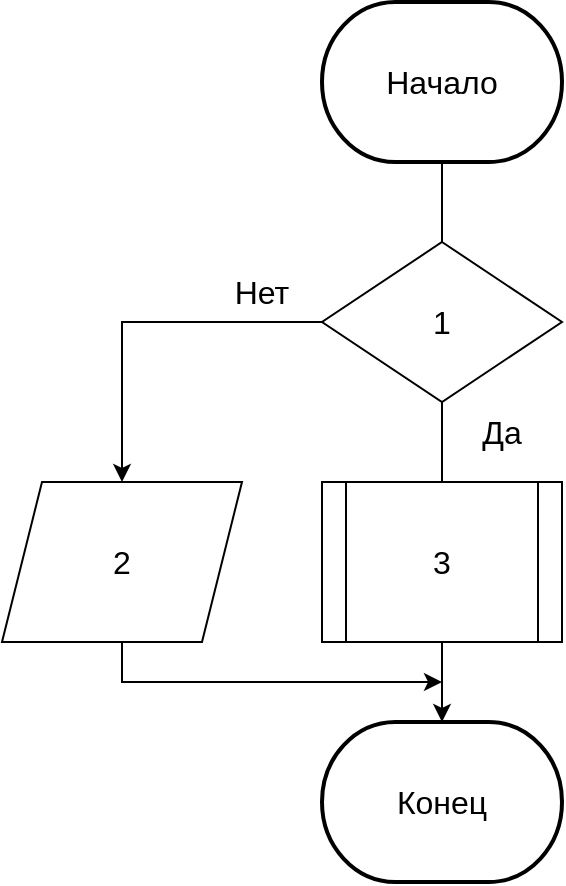 <mxfile version="20.5.1" type="device"><diagram id="bapP7203xiMq4pGoNxuJ" name="Страница 1"><mxGraphModel dx="1038" dy="523" grid="1" gridSize="10" guides="1" tooltips="1" connect="1" arrows="1" fold="1" page="1" pageScale="1" pageWidth="827" pageHeight="1169" math="0" shadow="0"><root><mxCell id="0"/><mxCell id="1" parent="0"/><mxCell id="xWibM8Qsefz-QHoGnPLA-97" value="&lt;font style=&quot;font-size: 16px;&quot;&gt;Конец&lt;/font&gt;" style="strokeWidth=2;html=1;shape=mxgraph.flowchart.terminator;whiteSpace=wrap;" parent="1" vertex="1"><mxGeometry x="320" y="560" width="120" height="80" as="geometry"/></mxCell><mxCell id="xWibM8Qsefz-QHoGnPLA-138" style="edgeStyle=orthogonalEdgeStyle;rounded=0;orthogonalLoop=1;jettySize=auto;html=1;entryX=0.5;entryY=0;entryDx=0;entryDy=0;fontSize=16;endArrow=none;endFill=0;" parent="1" source="xWibM8Qsefz-QHoGnPLA-139" target="xWibM8Qsefz-QHoGnPLA-152" edge="1"><mxGeometry relative="1" as="geometry"><mxPoint x="380" y="320" as="targetPoint"/></mxGeometry></mxCell><mxCell id="xWibM8Qsefz-QHoGnPLA-139" value="&lt;font style=&quot;font-size: 16px;&quot;&gt;Начало&lt;/font&gt;" style="strokeWidth=2;html=1;shape=mxgraph.flowchart.terminator;whiteSpace=wrap;" parent="1" vertex="1"><mxGeometry x="320" y="200" width="120" height="80" as="geometry"/></mxCell><mxCell id="xWibM8Qsefz-QHoGnPLA-151" style="edgeStyle=orthogonalEdgeStyle;rounded=0;orthogonalLoop=1;jettySize=auto;html=1;fontSize=16;entryX=0.5;entryY=0;entryDx=0;entryDy=0;" parent="1" source="xWibM8Qsefz-QHoGnPLA-152" edge="1" target="xWibM8Qsefz-QHoGnPLA-174"><mxGeometry relative="1" as="geometry"><Array as="points"><mxPoint x="220" y="360"/></Array><mxPoint x="260" y="400" as="targetPoint"/></mxGeometry></mxCell><mxCell id="P3Dr8Wd2fHU77WOkmJTu-1" style="edgeStyle=orthogonalEdgeStyle;rounded=0;orthogonalLoop=1;jettySize=auto;html=1;entryX=0.5;entryY=0;entryDx=0;entryDy=0;endArrow=none;endFill=0;" edge="1" parent="1" source="xWibM8Qsefz-QHoGnPLA-152" target="xWibM8Qsefz-QHoGnPLA-171"><mxGeometry relative="1" as="geometry"/></mxCell><mxCell id="xWibM8Qsefz-QHoGnPLA-152" value="1" style="rhombus;whiteSpace=wrap;html=1;fontSize=16;" parent="1" vertex="1"><mxGeometry x="320" y="320" width="120" height="80" as="geometry"/></mxCell><mxCell id="xWibM8Qsefz-QHoGnPLA-153" value="Да" style="text;html=1;strokeColor=none;fillColor=none;align=center;verticalAlign=middle;whiteSpace=wrap;rounded=0;fontSize=16;" parent="1" vertex="1"><mxGeometry x="380" y="400" width="60" height="30" as="geometry"/></mxCell><mxCell id="xWibM8Qsefz-QHoGnPLA-154" value="Нет" style="text;html=1;strokeColor=none;fillColor=none;align=center;verticalAlign=middle;whiteSpace=wrap;rounded=0;fontSize=16;" parent="1" vertex="1"><mxGeometry x="260" y="330" width="60" height="30" as="geometry"/></mxCell><mxCell id="P3Dr8Wd2fHU77WOkmJTu-2" style="edgeStyle=orthogonalEdgeStyle;rounded=0;orthogonalLoop=1;jettySize=auto;html=1;entryX=0.5;entryY=0;entryDx=0;entryDy=0;entryPerimeter=0;endArrow=classic;endFill=1;" edge="1" parent="1" source="xWibM8Qsefz-QHoGnPLA-171" target="xWibM8Qsefz-QHoGnPLA-97"><mxGeometry relative="1" as="geometry"/></mxCell><mxCell id="xWibM8Qsefz-QHoGnPLA-171" value="3" style="shape=process;whiteSpace=wrap;html=1;backgroundOutline=1;fontSize=16;" parent="1" vertex="1"><mxGeometry x="320" y="440" width="120" height="80" as="geometry"/></mxCell><mxCell id="P3Dr8Wd2fHU77WOkmJTu-4" style="edgeStyle=orthogonalEdgeStyle;rounded=0;orthogonalLoop=1;jettySize=auto;html=1;endArrow=classic;endFill=1;" edge="1" parent="1" source="xWibM8Qsefz-QHoGnPLA-174"><mxGeometry relative="1" as="geometry"><mxPoint x="380" y="540" as="targetPoint"/><Array as="points"><mxPoint x="220" y="540"/></Array></mxGeometry></mxCell><mxCell id="xWibM8Qsefz-QHoGnPLA-174" value="2" style="shape=parallelogram;perimeter=parallelogramPerimeter;whiteSpace=wrap;html=1;fixedSize=1;fontSize=16;" parent="1" vertex="1"><mxGeometry x="160" y="440" width="120" height="80" as="geometry"/></mxCell></root></mxGraphModel></diagram></mxfile>